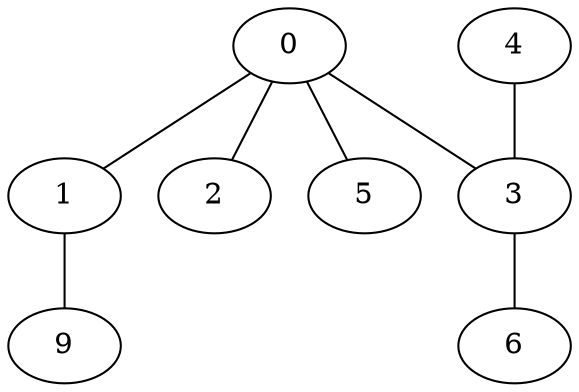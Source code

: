 graph G {
  0;
  1;
  2;
  3;
  5;
  9;
  6;
  4;
   0 -- 1;
   0 -- 2;
   0 -- 3;
   0 -- 5;
   1 -- 9;
   3 -- 6;
   4 -- 3;
}
